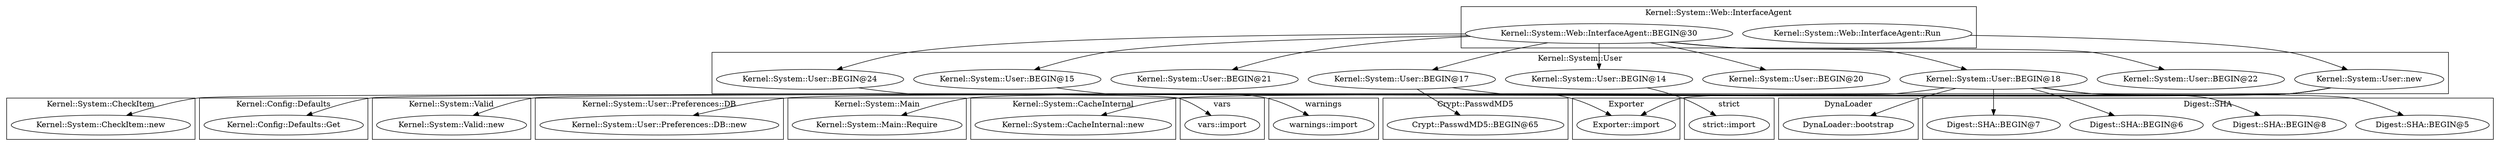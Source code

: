 digraph {
graph [overlap=false]
subgraph cluster_Crypt_PasswdMD5 {
	label="Crypt::PasswdMD5";
	"Crypt::PasswdMD5::BEGIN@65";
}
subgraph cluster_DynaLoader {
	label="DynaLoader";
	"DynaLoader::bootstrap";
}
subgraph cluster_warnings {
	label="warnings";
	"warnings::import";
}
subgraph cluster_Kernel_System_CheckItem {
	label="Kernel::System::CheckItem";
	"Kernel::System::CheckItem::new";
}
subgraph cluster_vars {
	label="vars";
	"vars::import";
}
subgraph cluster_strict {
	label="strict";
	"strict::import";
}
subgraph cluster_Exporter {
	label="Exporter";
	"Exporter::import";
}
subgraph cluster_Kernel_Config_Defaults {
	label="Kernel::Config::Defaults";
	"Kernel::Config::Defaults::Get";
}
subgraph cluster_Kernel_System_Valid {
	label="Kernel::System::Valid";
	"Kernel::System::Valid::new";
}
subgraph cluster_Digest_SHA {
	label="Digest::SHA";
	"Digest::SHA::BEGIN@5";
	"Digest::SHA::BEGIN@8";
	"Digest::SHA::BEGIN@6";
	"Digest::SHA::BEGIN@7";
}
subgraph cluster_Kernel_System_User_Preferences_DB {
	label="Kernel::System::User::Preferences::DB";
	"Kernel::System::User::Preferences::DB::new";
}
subgraph cluster_Kernel_System_Web_InterfaceAgent {
	label="Kernel::System::Web::InterfaceAgent";
	"Kernel::System::Web::InterfaceAgent::Run";
	"Kernel::System::Web::InterfaceAgent::BEGIN@30";
}
subgraph cluster_Kernel_System_Main {
	label="Kernel::System::Main";
	"Kernel::System::Main::Require";
}
subgraph cluster_Kernel_System_CacheInternal {
	label="Kernel::System::CacheInternal";
	"Kernel::System::CacheInternal::new";
}
subgraph cluster_Kernel_System_User {
	label="Kernel::System::User";
	"Kernel::System::User::new";
	"Kernel::System::User::BEGIN@24";
	"Kernel::System::User::BEGIN@15";
	"Kernel::System::User::BEGIN@17";
	"Kernel::System::User::BEGIN@14";
	"Kernel::System::User::BEGIN@22";
	"Kernel::System::User::BEGIN@20";
	"Kernel::System::User::BEGIN@21";
	"Kernel::System::User::BEGIN@18";
}
"Kernel::System::Web::InterfaceAgent::Run" -> "Kernel::System::User::new";
"Kernel::System::Web::InterfaceAgent::BEGIN@30" -> "Kernel::System::User::BEGIN@22";
"Kernel::System::Web::InterfaceAgent::BEGIN@30" -> "Kernel::System::User::BEGIN@20";
"Kernel::System::User::BEGIN@17" -> "Crypt::PasswdMD5::BEGIN@65";
"Kernel::System::User::new" -> "Kernel::System::CacheInternal::new";
"Kernel::System::User::new" -> "Kernel::Config::Defaults::Get";
"Kernel::System::User::BEGIN@18" -> "Digest::SHA::BEGIN@8";
"Kernel::System::User::BEGIN@18" -> "Exporter::import";
"Kernel::System::User::BEGIN@17" -> "Exporter::import";
"Kernel::System::User::new" -> "Kernel::System::Valid::new";
"Kernel::System::User::BEGIN@18" -> "DynaLoader::bootstrap";
"Kernel::System::User::BEGIN@15" -> "warnings::import";
"Kernel::System::Web::InterfaceAgent::BEGIN@30" -> "Kernel::System::User::BEGIN@21";
"Kernel::System::User::new" -> "Kernel::System::User::Preferences::DB::new";
"Kernel::System::Web::InterfaceAgent::BEGIN@30" -> "Kernel::System::User::BEGIN@24";
"Kernel::System::User::BEGIN@24" -> "vars::import";
"Kernel::System::Web::InterfaceAgent::BEGIN@30" -> "Kernel::System::User::BEGIN@14";
"Kernel::System::User::BEGIN@18" -> "Digest::SHA::BEGIN@7";
"Kernel::System::User::BEGIN@18" -> "Digest::SHA::BEGIN@6";
"Kernel::System::Web::InterfaceAgent::BEGIN@30" -> "Kernel::System::User::BEGIN@15";
"Kernel::System::User::BEGIN@18" -> "Digest::SHA::BEGIN@5";
"Kernel::System::Web::InterfaceAgent::BEGIN@30" -> "Kernel::System::User::BEGIN@18";
"Kernel::System::User::new" -> "Kernel::System::CheckItem::new";
"Kernel::System::User::new" -> "Kernel::System::Main::Require";
"Kernel::System::Web::InterfaceAgent::BEGIN@30" -> "Kernel::System::User::BEGIN@17";
"Kernel::System::User::BEGIN@14" -> "strict::import";
}

